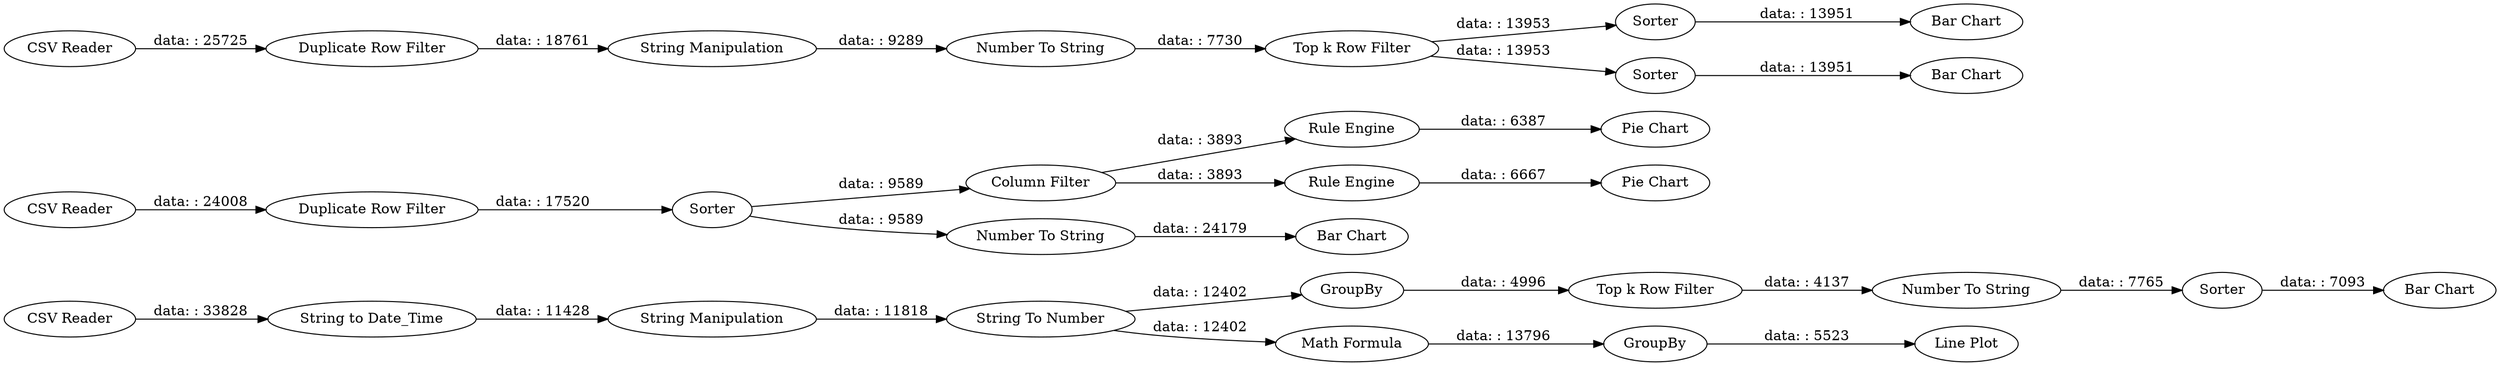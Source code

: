 digraph {
	"-6758950855211597079_61" [label=GroupBy]
	"-6758950855211597079_5" [label="String To Number"]
	"-6758950855211597079_32" [label="Column Filter"]
	"-6758950855211597079_52" [label="Top k Row Filter"]
	"-6758950855211597079_40" [label="Bar Chart"]
	"-6758950855211597079_28" [label="Bar Chart"]
	"-6758950855211597079_53" [label=Sorter]
	"-6758950855211597079_10" [label="Duplicate Row Filter"]
	"-6758950855211597079_48" [label="Bar Chart"]
	"-6758950855211597079_3" [label="CSV Reader"]
	"-6758950855211597079_16" [label="Duplicate Row Filter"]
	"-6758950855211597079_37" [label=GroupBy]
	"-6758950855211597079_35" [label="Rule Engine"]
	"-6758950855211597079_58" [label="Pie Chart"]
	"-6758950855211597079_59" [label="Math Formula"]
	"-6758950855211597079_57" [label="Pie Chart"]
	"-6758950855211597079_54" [label="Top k Row Filter"]
	"-6758950855211597079_29" [label="Number To String"]
	"-6758950855211597079_7" [label="String Manipulation"]
	"-6758950855211597079_56" [label=Sorter]
	"-6758950855211597079_47" [label="Bar Chart"]
	"-6758950855211597079_33" [label="Rule Engine"]
	"-6758950855211597079_6" [label="String Manipulation"]
	"-6758950855211597079_4" [label="String to Date_Time"]
	"-6758950855211597079_30" [label=Sorter]
	"-6758950855211597079_46" [label="Number To String"]
	"-6758950855211597079_45" [label=Sorter]
	"-6758950855211597079_55" [label="Number To String"]
	"-6758950855211597079_60" [label="Line Plot"]
	"-6758950855211597079_1" [label="CSV Reader"]
	"-6758950855211597079_2" [label="CSV Reader"]
	"-6758950855211597079_59" -> "-6758950855211597079_61" [label="data: : 13796"]
	"-6758950855211597079_1" -> "-6758950855211597079_10" [label="data: : 25725"]
	"-6758950855211597079_5" -> "-6758950855211597079_59" [label="data: : 12402"]
	"-6758950855211597079_6" -> "-6758950855211597079_5" [label="data: : 11818"]
	"-6758950855211597079_5" -> "-6758950855211597079_37" [label="data: : 12402"]
	"-6758950855211597079_30" -> "-6758950855211597079_29" [label="data: : 9589"]
	"-6758950855211597079_52" -> "-6758950855211597079_53" [label="data: : 13953"]
	"-6758950855211597079_52" -> "-6758950855211597079_45" [label="data: : 13953"]
	"-6758950855211597079_32" -> "-6758950855211597079_33" [label="data: : 3893"]
	"-6758950855211597079_4" -> "-6758950855211597079_6" [label="data: : 11428"]
	"-6758950855211597079_35" -> "-6758950855211597079_58" [label="data: : 6387"]
	"-6758950855211597079_3" -> "-6758950855211597079_16" [label="data: : 24008"]
	"-6758950855211597079_7" -> "-6758950855211597079_46" [label="data: : 9289"]
	"-6758950855211597079_32" -> "-6758950855211597079_35" [label="data: : 3893"]
	"-6758950855211597079_30" -> "-6758950855211597079_32" [label="data: : 9589"]
	"-6758950855211597079_61" -> "-6758950855211597079_60" [label="data: : 5523"]
	"-6758950855211597079_56" -> "-6758950855211597079_40" [label="data: : 7093"]
	"-6758950855211597079_55" -> "-6758950855211597079_56" [label="data: : 7765"]
	"-6758950855211597079_37" -> "-6758950855211597079_54" [label="data: : 4996"]
	"-6758950855211597079_33" -> "-6758950855211597079_57" [label="data: : 6667"]
	"-6758950855211597079_29" -> "-6758950855211597079_28" [label="data: : 24179"]
	"-6758950855211597079_10" -> "-6758950855211597079_7" [label="data: : 18761"]
	"-6758950855211597079_54" -> "-6758950855211597079_55" [label="data: : 4137"]
	"-6758950855211597079_53" -> "-6758950855211597079_47" [label="data: : 13951"]
	"-6758950855211597079_46" -> "-6758950855211597079_52" [label="data: : 7730"]
	"-6758950855211597079_45" -> "-6758950855211597079_48" [label="data: : 13951"]
	"-6758950855211597079_2" -> "-6758950855211597079_4" [label="data: : 33828"]
	"-6758950855211597079_16" -> "-6758950855211597079_30" [label="data: : 17520"]
	rankdir=LR
}
